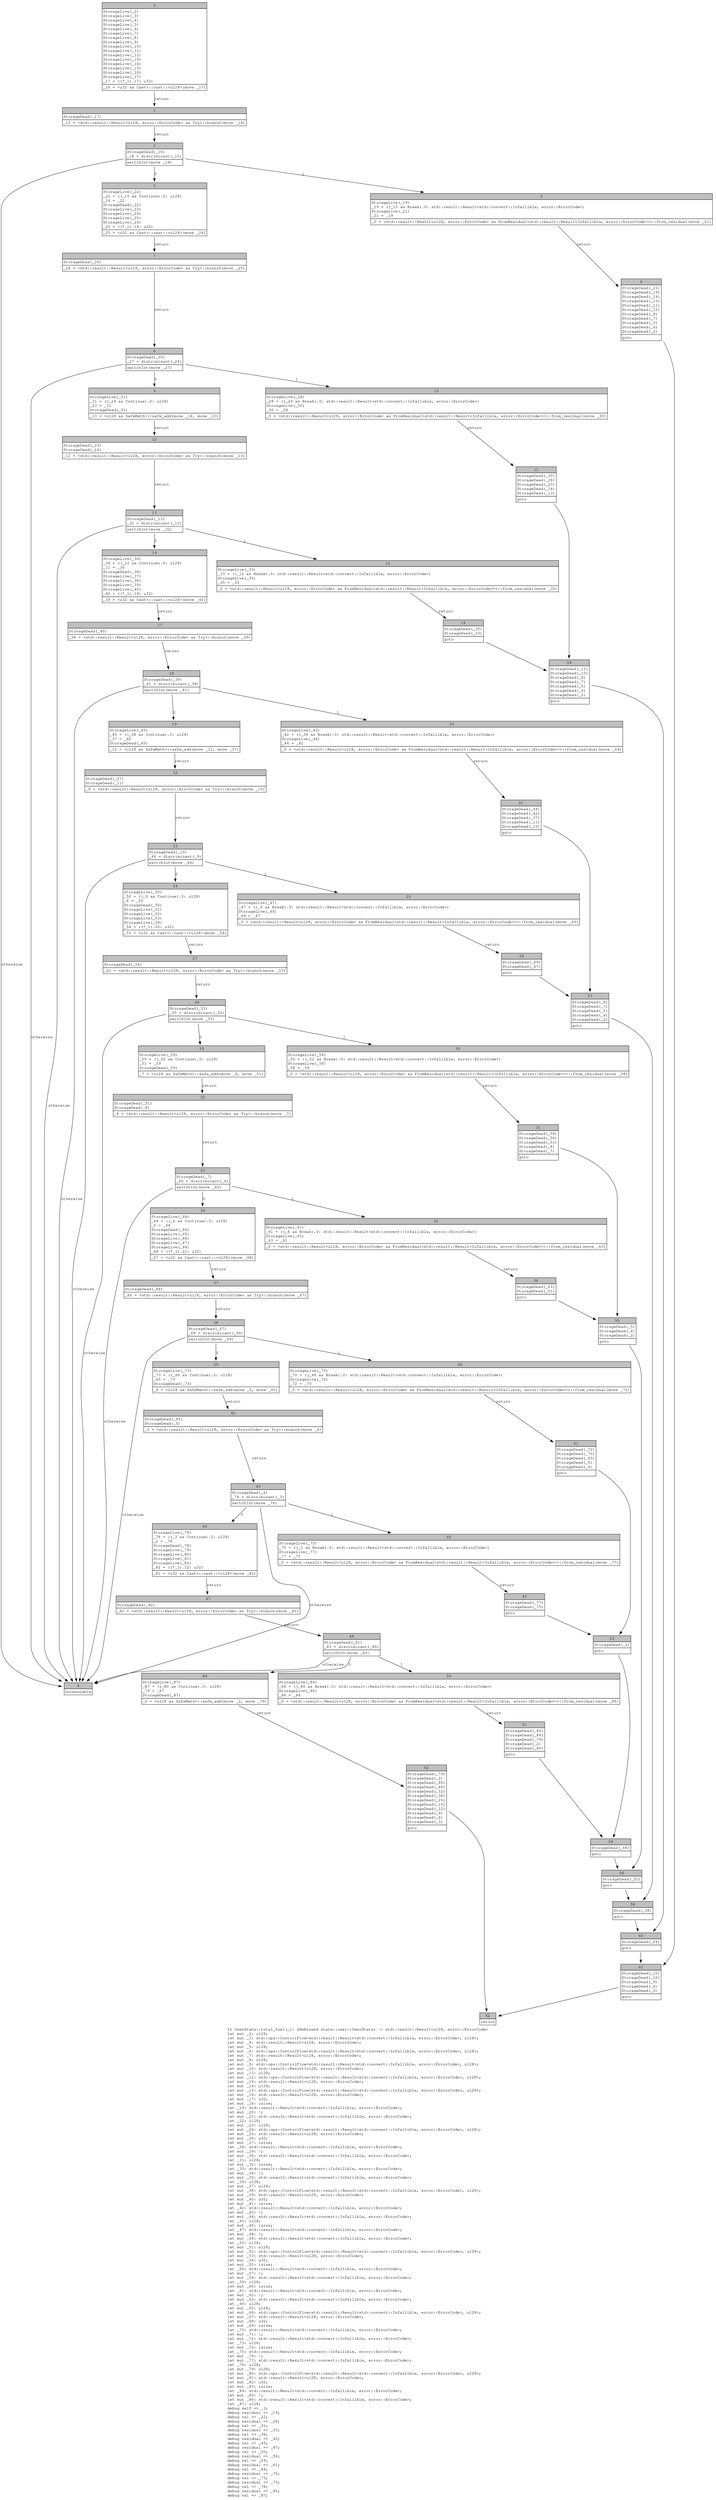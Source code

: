 digraph Mir_0_4430 {
    graph [fontname="Courier, monospace"];
    node [fontname="Courier, monospace"];
    edge [fontname="Courier, monospace"];
    label=<fn UserStats::total_fuel(_1: &amp;ReErased state::user::UserStats) -&gt; std::result::Result&lt;u128, error::ErrorCode&gt;<br align="left"/>let mut _2: u128;<br align="left"/>let mut _3: std::ops::ControlFlow&lt;std::result::Result&lt;std::convert::Infallible, error::ErrorCode&gt;, u128&gt;;<br align="left"/>let mut _4: std::result::Result&lt;u128, error::ErrorCode&gt;;<br align="left"/>let mut _5: u128;<br align="left"/>let mut _6: std::ops::ControlFlow&lt;std::result::Result&lt;std::convert::Infallible, error::ErrorCode&gt;, u128&gt;;<br align="left"/>let mut _7: std::result::Result&lt;u128, error::ErrorCode&gt;;<br align="left"/>let mut _8: u128;<br align="left"/>let mut _9: std::ops::ControlFlow&lt;std::result::Result&lt;std::convert::Infallible, error::ErrorCode&gt;, u128&gt;;<br align="left"/>let mut _10: std::result::Result&lt;u128, error::ErrorCode&gt;;<br align="left"/>let mut _11: u128;<br align="left"/>let mut _12: std::ops::ControlFlow&lt;std::result::Result&lt;std::convert::Infallible, error::ErrorCode&gt;, u128&gt;;<br align="left"/>let mut _13: std::result::Result&lt;u128, error::ErrorCode&gt;;<br align="left"/>let mut _14: u128;<br align="left"/>let mut _15: std::ops::ControlFlow&lt;std::result::Result&lt;std::convert::Infallible, error::ErrorCode&gt;, u128&gt;;<br align="left"/>let mut _16: std::result::Result&lt;u128, error::ErrorCode&gt;;<br align="left"/>let mut _17: u32;<br align="left"/>let mut _18: isize;<br align="left"/>let _19: std::result::Result&lt;std::convert::Infallible, error::ErrorCode&gt;;<br align="left"/>let mut _20: !;<br align="left"/>let mut _21: std::result::Result&lt;std::convert::Infallible, error::ErrorCode&gt;;<br align="left"/>let _22: u128;<br align="left"/>let mut _23: u128;<br align="left"/>let mut _24: std::ops::ControlFlow&lt;std::result::Result&lt;std::convert::Infallible, error::ErrorCode&gt;, u128&gt;;<br align="left"/>let mut _25: std::result::Result&lt;u128, error::ErrorCode&gt;;<br align="left"/>let mut _26: u32;<br align="left"/>let mut _27: isize;<br align="left"/>let _28: std::result::Result&lt;std::convert::Infallible, error::ErrorCode&gt;;<br align="left"/>let mut _29: !;<br align="left"/>let mut _30: std::result::Result&lt;std::convert::Infallible, error::ErrorCode&gt;;<br align="left"/>let _31: u128;<br align="left"/>let mut _32: isize;<br align="left"/>let _33: std::result::Result&lt;std::convert::Infallible, error::ErrorCode&gt;;<br align="left"/>let mut _34: !;<br align="left"/>let mut _35: std::result::Result&lt;std::convert::Infallible, error::ErrorCode&gt;;<br align="left"/>let _36: u128;<br align="left"/>let mut _37: u128;<br align="left"/>let mut _38: std::ops::ControlFlow&lt;std::result::Result&lt;std::convert::Infallible, error::ErrorCode&gt;, u128&gt;;<br align="left"/>let mut _39: std::result::Result&lt;u128, error::ErrorCode&gt;;<br align="left"/>let mut _40: u32;<br align="left"/>let mut _41: isize;<br align="left"/>let _42: std::result::Result&lt;std::convert::Infallible, error::ErrorCode&gt;;<br align="left"/>let mut _43: !;<br align="left"/>let mut _44: std::result::Result&lt;std::convert::Infallible, error::ErrorCode&gt;;<br align="left"/>let _45: u128;<br align="left"/>let mut _46: isize;<br align="left"/>let _47: std::result::Result&lt;std::convert::Infallible, error::ErrorCode&gt;;<br align="left"/>let mut _48: !;<br align="left"/>let mut _49: std::result::Result&lt;std::convert::Infallible, error::ErrorCode&gt;;<br align="left"/>let _50: u128;<br align="left"/>let mut _51: u128;<br align="left"/>let mut _52: std::ops::ControlFlow&lt;std::result::Result&lt;std::convert::Infallible, error::ErrorCode&gt;, u128&gt;;<br align="left"/>let mut _53: std::result::Result&lt;u128, error::ErrorCode&gt;;<br align="left"/>let mut _54: u32;<br align="left"/>let mut _55: isize;<br align="left"/>let _56: std::result::Result&lt;std::convert::Infallible, error::ErrorCode&gt;;<br align="left"/>let mut _57: !;<br align="left"/>let mut _58: std::result::Result&lt;std::convert::Infallible, error::ErrorCode&gt;;<br align="left"/>let _59: u128;<br align="left"/>let mut _60: isize;<br align="left"/>let _61: std::result::Result&lt;std::convert::Infallible, error::ErrorCode&gt;;<br align="left"/>let mut _62: !;<br align="left"/>let mut _63: std::result::Result&lt;std::convert::Infallible, error::ErrorCode&gt;;<br align="left"/>let _64: u128;<br align="left"/>let mut _65: u128;<br align="left"/>let mut _66: std::ops::ControlFlow&lt;std::result::Result&lt;std::convert::Infallible, error::ErrorCode&gt;, u128&gt;;<br align="left"/>let mut _67: std::result::Result&lt;u128, error::ErrorCode&gt;;<br align="left"/>let mut _68: u32;<br align="left"/>let mut _69: isize;<br align="left"/>let _70: std::result::Result&lt;std::convert::Infallible, error::ErrorCode&gt;;<br align="left"/>let mut _71: !;<br align="left"/>let mut _72: std::result::Result&lt;std::convert::Infallible, error::ErrorCode&gt;;<br align="left"/>let _73: u128;<br align="left"/>let mut _74: isize;<br align="left"/>let _75: std::result::Result&lt;std::convert::Infallible, error::ErrorCode&gt;;<br align="left"/>let mut _76: !;<br align="left"/>let mut _77: std::result::Result&lt;std::convert::Infallible, error::ErrorCode&gt;;<br align="left"/>let _78: u128;<br align="left"/>let mut _79: u128;<br align="left"/>let mut _80: std::ops::ControlFlow&lt;std::result::Result&lt;std::convert::Infallible, error::ErrorCode&gt;, u128&gt;;<br align="left"/>let mut _81: std::result::Result&lt;u128, error::ErrorCode&gt;;<br align="left"/>let mut _82: u32;<br align="left"/>let mut _83: isize;<br align="left"/>let _84: std::result::Result&lt;std::convert::Infallible, error::ErrorCode&gt;;<br align="left"/>let mut _85: !;<br align="left"/>let mut _86: std::result::Result&lt;std::convert::Infallible, error::ErrorCode&gt;;<br align="left"/>let _87: u128;<br align="left"/>debug self =&gt; _1;<br align="left"/>debug residual =&gt; _19;<br align="left"/>debug val =&gt; _22;<br align="left"/>debug residual =&gt; _28;<br align="left"/>debug val =&gt; _31;<br align="left"/>debug residual =&gt; _33;<br align="left"/>debug val =&gt; _36;<br align="left"/>debug residual =&gt; _42;<br align="left"/>debug val =&gt; _45;<br align="left"/>debug residual =&gt; _47;<br align="left"/>debug val =&gt; _50;<br align="left"/>debug residual =&gt; _56;<br align="left"/>debug val =&gt; _59;<br align="left"/>debug residual =&gt; _61;<br align="left"/>debug val =&gt; _64;<br align="left"/>debug residual =&gt; _70;<br align="left"/>debug val =&gt; _73;<br align="left"/>debug residual =&gt; _75;<br align="left"/>debug val =&gt; _78;<br align="left"/>debug residual =&gt; _84;<br align="left"/>debug val =&gt; _87;<br align="left"/>>;
    bb0__0_4430 [shape="none", label=<<table border="0" cellborder="1" cellspacing="0"><tr><td bgcolor="gray" align="center" colspan="1">0</td></tr><tr><td align="left" balign="left">StorageLive(_2)<br/>StorageLive(_3)<br/>StorageLive(_4)<br/>StorageLive(_5)<br/>StorageLive(_6)<br/>StorageLive(_7)<br/>StorageLive(_8)<br/>StorageLive(_9)<br/>StorageLive(_10)<br/>StorageLive(_11)<br/>StorageLive(_12)<br/>StorageLive(_13)<br/>StorageLive(_14)<br/>StorageLive(_15)<br/>StorageLive(_16)<br/>StorageLive(_17)<br/>_17 = ((*_1).17: u32)<br/></td></tr><tr><td align="left">_16 = &lt;u32 as Cast&gt;::cast::&lt;u128&gt;(move _17)</td></tr></table>>];
    bb1__0_4430 [shape="none", label=<<table border="0" cellborder="1" cellspacing="0"><tr><td bgcolor="gray" align="center" colspan="1">1</td></tr><tr><td align="left" balign="left">StorageDead(_17)<br/></td></tr><tr><td align="left">_15 = &lt;std::result::Result&lt;u128, error::ErrorCode&gt; as Try&gt;::branch(move _16)</td></tr></table>>];
    bb2__0_4430 [shape="none", label=<<table border="0" cellborder="1" cellspacing="0"><tr><td bgcolor="gray" align="center" colspan="1">2</td></tr><tr><td align="left" balign="left">StorageDead(_16)<br/>_18 = discriminant(_15)<br/></td></tr><tr><td align="left">switchInt(move _18)</td></tr></table>>];
    bb3__0_4430 [shape="none", label=<<table border="0" cellborder="1" cellspacing="0"><tr><td bgcolor="gray" align="center" colspan="1">3</td></tr><tr><td align="left" balign="left">StorageLive(_22)<br/>_22 = ((_15 as Continue).0: u128)<br/>_14 = _22<br/>StorageDead(_22)<br/>StorageLive(_23)<br/>StorageLive(_24)<br/>StorageLive(_25)<br/>StorageLive(_26)<br/>_26 = ((*_1).18: u32)<br/></td></tr><tr><td align="left">_25 = &lt;u32 as Cast&gt;::cast::&lt;u128&gt;(move _26)</td></tr></table>>];
    bb4__0_4430 [shape="none", label=<<table border="0" cellborder="1" cellspacing="0"><tr><td bgcolor="gray" align="center" colspan="1">4</td></tr><tr><td align="left">unreachable</td></tr></table>>];
    bb5__0_4430 [shape="none", label=<<table border="0" cellborder="1" cellspacing="0"><tr><td bgcolor="gray" align="center" colspan="1">5</td></tr><tr><td align="left" balign="left">StorageLive(_19)<br/>_19 = ((_15 as Break).0: std::result::Result&lt;std::convert::Infallible, error::ErrorCode&gt;)<br/>StorageLive(_21)<br/>_21 = _19<br/></td></tr><tr><td align="left">_0 = &lt;std::result::Result&lt;u128, error::ErrorCode&gt; as FromResidual&lt;std::result::Result&lt;Infallible, error::ErrorCode&gt;&gt;&gt;::from_residual(move _21)</td></tr></table>>];
    bb6__0_4430 [shape="none", label=<<table border="0" cellborder="1" cellspacing="0"><tr><td bgcolor="gray" align="center" colspan="1">6</td></tr><tr><td align="left" balign="left">StorageDead(_21)<br/>StorageDead(_19)<br/>StorageDead(_14)<br/>StorageDead(_13)<br/>StorageDead(_11)<br/>StorageDead(_10)<br/>StorageDead(_8)<br/>StorageDead(_7)<br/>StorageDead(_5)<br/>StorageDead(_4)<br/>StorageDead(_2)<br/></td></tr><tr><td align="left">goto</td></tr></table>>];
    bb7__0_4430 [shape="none", label=<<table border="0" cellborder="1" cellspacing="0"><tr><td bgcolor="gray" align="center" colspan="1">7</td></tr><tr><td align="left" balign="left">StorageDead(_26)<br/></td></tr><tr><td align="left">_24 = &lt;std::result::Result&lt;u128, error::ErrorCode&gt; as Try&gt;::branch(move _25)</td></tr></table>>];
    bb8__0_4430 [shape="none", label=<<table border="0" cellborder="1" cellspacing="0"><tr><td bgcolor="gray" align="center" colspan="1">8</td></tr><tr><td align="left" balign="left">StorageDead(_25)<br/>_27 = discriminant(_24)<br/></td></tr><tr><td align="left">switchInt(move _27)</td></tr></table>>];
    bb9__0_4430 [shape="none", label=<<table border="0" cellborder="1" cellspacing="0"><tr><td bgcolor="gray" align="center" colspan="1">9</td></tr><tr><td align="left" balign="left">StorageLive(_31)<br/>_31 = ((_24 as Continue).0: u128)<br/>_23 = _31<br/>StorageDead(_31)<br/></td></tr><tr><td align="left">_13 = &lt;u128 as SafeMath&gt;::safe_add(move _14, move _23)</td></tr></table>>];
    bb10__0_4430 [shape="none", label=<<table border="0" cellborder="1" cellspacing="0"><tr><td bgcolor="gray" align="center" colspan="1">10</td></tr><tr><td align="left" balign="left">StorageLive(_28)<br/>_28 = ((_24 as Break).0: std::result::Result&lt;std::convert::Infallible, error::ErrorCode&gt;)<br/>StorageLive(_30)<br/>_30 = _28<br/></td></tr><tr><td align="left">_0 = &lt;std::result::Result&lt;u128, error::ErrorCode&gt; as FromResidual&lt;std::result::Result&lt;Infallible, error::ErrorCode&gt;&gt;&gt;::from_residual(move _30)</td></tr></table>>];
    bb11__0_4430 [shape="none", label=<<table border="0" cellborder="1" cellspacing="0"><tr><td bgcolor="gray" align="center" colspan="1">11</td></tr><tr><td align="left" balign="left">StorageDead(_30)<br/>StorageDead(_28)<br/>StorageDead(_23)<br/>StorageDead(_14)<br/>StorageDead(_13)<br/></td></tr><tr><td align="left">goto</td></tr></table>>];
    bb12__0_4430 [shape="none", label=<<table border="0" cellborder="1" cellspacing="0"><tr><td bgcolor="gray" align="center" colspan="1">12</td></tr><tr><td align="left" balign="left">StorageDead(_23)<br/>StorageDead(_14)<br/></td></tr><tr><td align="left">_12 = &lt;std::result::Result&lt;u128, error::ErrorCode&gt; as Try&gt;::branch(move _13)</td></tr></table>>];
    bb13__0_4430 [shape="none", label=<<table border="0" cellborder="1" cellspacing="0"><tr><td bgcolor="gray" align="center" colspan="1">13</td></tr><tr><td align="left" balign="left">StorageDead(_13)<br/>_32 = discriminant(_12)<br/></td></tr><tr><td align="left">switchInt(move _32)</td></tr></table>>];
    bb14__0_4430 [shape="none", label=<<table border="0" cellborder="1" cellspacing="0"><tr><td bgcolor="gray" align="center" colspan="1">14</td></tr><tr><td align="left" balign="left">StorageLive(_36)<br/>_36 = ((_12 as Continue).0: u128)<br/>_11 = _36<br/>StorageDead(_36)<br/>StorageLive(_37)<br/>StorageLive(_38)<br/>StorageLive(_39)<br/>StorageLive(_40)<br/>_40 = ((*_1).19: u32)<br/></td></tr><tr><td align="left">_39 = &lt;u32 as Cast&gt;::cast::&lt;u128&gt;(move _40)</td></tr></table>>];
    bb15__0_4430 [shape="none", label=<<table border="0" cellborder="1" cellspacing="0"><tr><td bgcolor="gray" align="center" colspan="1">15</td></tr><tr><td align="left" balign="left">StorageLive(_33)<br/>_33 = ((_12 as Break).0: std::result::Result&lt;std::convert::Infallible, error::ErrorCode&gt;)<br/>StorageLive(_35)<br/>_35 = _33<br/></td></tr><tr><td align="left">_0 = &lt;std::result::Result&lt;u128, error::ErrorCode&gt; as FromResidual&lt;std::result::Result&lt;Infallible, error::ErrorCode&gt;&gt;&gt;::from_residual(move _35)</td></tr></table>>];
    bb16__0_4430 [shape="none", label=<<table border="0" cellborder="1" cellspacing="0"><tr><td bgcolor="gray" align="center" colspan="1">16</td></tr><tr><td align="left" balign="left">StorageDead(_35)<br/>StorageDead(_33)<br/></td></tr><tr><td align="left">goto</td></tr></table>>];
    bb17__0_4430 [shape="none", label=<<table border="0" cellborder="1" cellspacing="0"><tr><td bgcolor="gray" align="center" colspan="1">17</td></tr><tr><td align="left" balign="left">StorageDead(_40)<br/></td></tr><tr><td align="left">_38 = &lt;std::result::Result&lt;u128, error::ErrorCode&gt; as Try&gt;::branch(move _39)</td></tr></table>>];
    bb18__0_4430 [shape="none", label=<<table border="0" cellborder="1" cellspacing="0"><tr><td bgcolor="gray" align="center" colspan="1">18</td></tr><tr><td align="left" balign="left">StorageDead(_39)<br/>_41 = discriminant(_38)<br/></td></tr><tr><td align="left">switchInt(move _41)</td></tr></table>>];
    bb19__0_4430 [shape="none", label=<<table border="0" cellborder="1" cellspacing="0"><tr><td bgcolor="gray" align="center" colspan="1">19</td></tr><tr><td align="left" balign="left">StorageLive(_45)<br/>_45 = ((_38 as Continue).0: u128)<br/>_37 = _45<br/>StorageDead(_45)<br/></td></tr><tr><td align="left">_10 = &lt;u128 as SafeMath&gt;::safe_add(move _11, move _37)</td></tr></table>>];
    bb20__0_4430 [shape="none", label=<<table border="0" cellborder="1" cellspacing="0"><tr><td bgcolor="gray" align="center" colspan="1">20</td></tr><tr><td align="left" balign="left">StorageLive(_42)<br/>_42 = ((_38 as Break).0: std::result::Result&lt;std::convert::Infallible, error::ErrorCode&gt;)<br/>StorageLive(_44)<br/>_44 = _42<br/></td></tr><tr><td align="left">_0 = &lt;std::result::Result&lt;u128, error::ErrorCode&gt; as FromResidual&lt;std::result::Result&lt;Infallible, error::ErrorCode&gt;&gt;&gt;::from_residual(move _44)</td></tr></table>>];
    bb21__0_4430 [shape="none", label=<<table border="0" cellborder="1" cellspacing="0"><tr><td bgcolor="gray" align="center" colspan="1">21</td></tr><tr><td align="left" balign="left">StorageDead(_44)<br/>StorageDead(_42)<br/>StorageDead(_37)<br/>StorageDead(_11)<br/>StorageDead(_10)<br/></td></tr><tr><td align="left">goto</td></tr></table>>];
    bb22__0_4430 [shape="none", label=<<table border="0" cellborder="1" cellspacing="0"><tr><td bgcolor="gray" align="center" colspan="1">22</td></tr><tr><td align="left" balign="left">StorageDead(_37)<br/>StorageDead(_11)<br/></td></tr><tr><td align="left">_9 = &lt;std::result::Result&lt;u128, error::ErrorCode&gt; as Try&gt;::branch(move _10)</td></tr></table>>];
    bb23__0_4430 [shape="none", label=<<table border="0" cellborder="1" cellspacing="0"><tr><td bgcolor="gray" align="center" colspan="1">23</td></tr><tr><td align="left" balign="left">StorageDead(_10)<br/>_46 = discriminant(_9)<br/></td></tr><tr><td align="left">switchInt(move _46)</td></tr></table>>];
    bb24__0_4430 [shape="none", label=<<table border="0" cellborder="1" cellspacing="0"><tr><td bgcolor="gray" align="center" colspan="1">24</td></tr><tr><td align="left" balign="left">StorageLive(_50)<br/>_50 = ((_9 as Continue).0: u128)<br/>_8 = _50<br/>StorageDead(_50)<br/>StorageLive(_51)<br/>StorageLive(_52)<br/>StorageLive(_53)<br/>StorageLive(_54)<br/>_54 = ((*_1).20: u32)<br/></td></tr><tr><td align="left">_53 = &lt;u32 as Cast&gt;::cast::&lt;u128&gt;(move _54)</td></tr></table>>];
    bb25__0_4430 [shape="none", label=<<table border="0" cellborder="1" cellspacing="0"><tr><td bgcolor="gray" align="center" colspan="1">25</td></tr><tr><td align="left" balign="left">StorageLive(_47)<br/>_47 = ((_9 as Break).0: std::result::Result&lt;std::convert::Infallible, error::ErrorCode&gt;)<br/>StorageLive(_49)<br/>_49 = _47<br/></td></tr><tr><td align="left">_0 = &lt;std::result::Result&lt;u128, error::ErrorCode&gt; as FromResidual&lt;std::result::Result&lt;Infallible, error::ErrorCode&gt;&gt;&gt;::from_residual(move _49)</td></tr></table>>];
    bb26__0_4430 [shape="none", label=<<table border="0" cellborder="1" cellspacing="0"><tr><td bgcolor="gray" align="center" colspan="1">26</td></tr><tr><td align="left" balign="left">StorageDead(_49)<br/>StorageDead(_47)<br/></td></tr><tr><td align="left">goto</td></tr></table>>];
    bb27__0_4430 [shape="none", label=<<table border="0" cellborder="1" cellspacing="0"><tr><td bgcolor="gray" align="center" colspan="1">27</td></tr><tr><td align="left" balign="left">StorageDead(_54)<br/></td></tr><tr><td align="left">_52 = &lt;std::result::Result&lt;u128, error::ErrorCode&gt; as Try&gt;::branch(move _53)</td></tr></table>>];
    bb28__0_4430 [shape="none", label=<<table border="0" cellborder="1" cellspacing="0"><tr><td bgcolor="gray" align="center" colspan="1">28</td></tr><tr><td align="left" balign="left">StorageDead(_53)<br/>_55 = discriminant(_52)<br/></td></tr><tr><td align="left">switchInt(move _55)</td></tr></table>>];
    bb29__0_4430 [shape="none", label=<<table border="0" cellborder="1" cellspacing="0"><tr><td bgcolor="gray" align="center" colspan="1">29</td></tr><tr><td align="left" balign="left">StorageLive(_59)<br/>_59 = ((_52 as Continue).0: u128)<br/>_51 = _59<br/>StorageDead(_59)<br/></td></tr><tr><td align="left">_7 = &lt;u128 as SafeMath&gt;::safe_add(move _8, move _51)</td></tr></table>>];
    bb30__0_4430 [shape="none", label=<<table border="0" cellborder="1" cellspacing="0"><tr><td bgcolor="gray" align="center" colspan="1">30</td></tr><tr><td align="left" balign="left">StorageLive(_56)<br/>_56 = ((_52 as Break).0: std::result::Result&lt;std::convert::Infallible, error::ErrorCode&gt;)<br/>StorageLive(_58)<br/>_58 = _56<br/></td></tr><tr><td align="left">_0 = &lt;std::result::Result&lt;u128, error::ErrorCode&gt; as FromResidual&lt;std::result::Result&lt;Infallible, error::ErrorCode&gt;&gt;&gt;::from_residual(move _58)</td></tr></table>>];
    bb31__0_4430 [shape="none", label=<<table border="0" cellborder="1" cellspacing="0"><tr><td bgcolor="gray" align="center" colspan="1">31</td></tr><tr><td align="left" balign="left">StorageDead(_58)<br/>StorageDead(_56)<br/>StorageDead(_51)<br/>StorageDead(_8)<br/>StorageDead(_7)<br/></td></tr><tr><td align="left">goto</td></tr></table>>];
    bb32__0_4430 [shape="none", label=<<table border="0" cellborder="1" cellspacing="0"><tr><td bgcolor="gray" align="center" colspan="1">32</td></tr><tr><td align="left" balign="left">StorageDead(_51)<br/>StorageDead(_8)<br/></td></tr><tr><td align="left">_6 = &lt;std::result::Result&lt;u128, error::ErrorCode&gt; as Try&gt;::branch(move _7)</td></tr></table>>];
    bb33__0_4430 [shape="none", label=<<table border="0" cellborder="1" cellspacing="0"><tr><td bgcolor="gray" align="center" colspan="1">33</td></tr><tr><td align="left" balign="left">StorageDead(_7)<br/>_60 = discriminant(_6)<br/></td></tr><tr><td align="left">switchInt(move _60)</td></tr></table>>];
    bb34__0_4430 [shape="none", label=<<table border="0" cellborder="1" cellspacing="0"><tr><td bgcolor="gray" align="center" colspan="1">34</td></tr><tr><td align="left" balign="left">StorageLive(_64)<br/>_64 = ((_6 as Continue).0: u128)<br/>_5 = _64<br/>StorageDead(_64)<br/>StorageLive(_65)<br/>StorageLive(_66)<br/>StorageLive(_67)<br/>StorageLive(_68)<br/>_68 = ((*_1).21: u32)<br/></td></tr><tr><td align="left">_67 = &lt;u32 as Cast&gt;::cast::&lt;u128&gt;(move _68)</td></tr></table>>];
    bb35__0_4430 [shape="none", label=<<table border="0" cellborder="1" cellspacing="0"><tr><td bgcolor="gray" align="center" colspan="1">35</td></tr><tr><td align="left" balign="left">StorageLive(_61)<br/>_61 = ((_6 as Break).0: std::result::Result&lt;std::convert::Infallible, error::ErrorCode&gt;)<br/>StorageLive(_63)<br/>_63 = _61<br/></td></tr><tr><td align="left">_0 = &lt;std::result::Result&lt;u128, error::ErrorCode&gt; as FromResidual&lt;std::result::Result&lt;Infallible, error::ErrorCode&gt;&gt;&gt;::from_residual(move _63)</td></tr></table>>];
    bb36__0_4430 [shape="none", label=<<table border="0" cellborder="1" cellspacing="0"><tr><td bgcolor="gray" align="center" colspan="1">36</td></tr><tr><td align="left" balign="left">StorageDead(_63)<br/>StorageDead(_61)<br/></td></tr><tr><td align="left">goto</td></tr></table>>];
    bb37__0_4430 [shape="none", label=<<table border="0" cellborder="1" cellspacing="0"><tr><td bgcolor="gray" align="center" colspan="1">37</td></tr><tr><td align="left" balign="left">StorageDead(_68)<br/></td></tr><tr><td align="left">_66 = &lt;std::result::Result&lt;u128, error::ErrorCode&gt; as Try&gt;::branch(move _67)</td></tr></table>>];
    bb38__0_4430 [shape="none", label=<<table border="0" cellborder="1" cellspacing="0"><tr><td bgcolor="gray" align="center" colspan="1">38</td></tr><tr><td align="left" balign="left">StorageDead(_67)<br/>_69 = discriminant(_66)<br/></td></tr><tr><td align="left">switchInt(move _69)</td></tr></table>>];
    bb39__0_4430 [shape="none", label=<<table border="0" cellborder="1" cellspacing="0"><tr><td bgcolor="gray" align="center" colspan="1">39</td></tr><tr><td align="left" balign="left">StorageLive(_73)<br/>_73 = ((_66 as Continue).0: u128)<br/>_65 = _73<br/>StorageDead(_73)<br/></td></tr><tr><td align="left">_4 = &lt;u128 as SafeMath&gt;::safe_add(move _5, move _65)</td></tr></table>>];
    bb40__0_4430 [shape="none", label=<<table border="0" cellborder="1" cellspacing="0"><tr><td bgcolor="gray" align="center" colspan="1">40</td></tr><tr><td align="left" balign="left">StorageLive(_70)<br/>_70 = ((_66 as Break).0: std::result::Result&lt;std::convert::Infallible, error::ErrorCode&gt;)<br/>StorageLive(_72)<br/>_72 = _70<br/></td></tr><tr><td align="left">_0 = &lt;std::result::Result&lt;u128, error::ErrorCode&gt; as FromResidual&lt;std::result::Result&lt;Infallible, error::ErrorCode&gt;&gt;&gt;::from_residual(move _72)</td></tr></table>>];
    bb41__0_4430 [shape="none", label=<<table border="0" cellborder="1" cellspacing="0"><tr><td bgcolor="gray" align="center" colspan="1">41</td></tr><tr><td align="left" balign="left">StorageDead(_72)<br/>StorageDead(_70)<br/>StorageDead(_65)<br/>StorageDead(_5)<br/>StorageDead(_4)<br/></td></tr><tr><td align="left">goto</td></tr></table>>];
    bb42__0_4430 [shape="none", label=<<table border="0" cellborder="1" cellspacing="0"><tr><td bgcolor="gray" align="center" colspan="1">42</td></tr><tr><td align="left" balign="left">StorageDead(_65)<br/>StorageDead(_5)<br/></td></tr><tr><td align="left">_3 = &lt;std::result::Result&lt;u128, error::ErrorCode&gt; as Try&gt;::branch(move _4)</td></tr></table>>];
    bb43__0_4430 [shape="none", label=<<table border="0" cellborder="1" cellspacing="0"><tr><td bgcolor="gray" align="center" colspan="1">43</td></tr><tr><td align="left" balign="left">StorageDead(_4)<br/>_74 = discriminant(_3)<br/></td></tr><tr><td align="left">switchInt(move _74)</td></tr></table>>];
    bb44__0_4430 [shape="none", label=<<table border="0" cellborder="1" cellspacing="0"><tr><td bgcolor="gray" align="center" colspan="1">44</td></tr><tr><td align="left" balign="left">StorageLive(_78)<br/>_78 = ((_3 as Continue).0: u128)<br/>_2 = _78<br/>StorageDead(_78)<br/>StorageLive(_79)<br/>StorageLive(_80)<br/>StorageLive(_81)<br/>StorageLive(_82)<br/>_82 = ((*_1).22: u32)<br/></td></tr><tr><td align="left">_81 = &lt;u32 as Cast&gt;::cast::&lt;u128&gt;(move _82)</td></tr></table>>];
    bb45__0_4430 [shape="none", label=<<table border="0" cellborder="1" cellspacing="0"><tr><td bgcolor="gray" align="center" colspan="1">45</td></tr><tr><td align="left" balign="left">StorageLive(_75)<br/>_75 = ((_3 as Break).0: std::result::Result&lt;std::convert::Infallible, error::ErrorCode&gt;)<br/>StorageLive(_77)<br/>_77 = _75<br/></td></tr><tr><td align="left">_0 = &lt;std::result::Result&lt;u128, error::ErrorCode&gt; as FromResidual&lt;std::result::Result&lt;Infallible, error::ErrorCode&gt;&gt;&gt;::from_residual(move _77)</td></tr></table>>];
    bb46__0_4430 [shape="none", label=<<table border="0" cellborder="1" cellspacing="0"><tr><td bgcolor="gray" align="center" colspan="1">46</td></tr><tr><td align="left" balign="left">StorageDead(_77)<br/>StorageDead(_75)<br/></td></tr><tr><td align="left">goto</td></tr></table>>];
    bb47__0_4430 [shape="none", label=<<table border="0" cellborder="1" cellspacing="0"><tr><td bgcolor="gray" align="center" colspan="1">47</td></tr><tr><td align="left" balign="left">StorageDead(_82)<br/></td></tr><tr><td align="left">_80 = &lt;std::result::Result&lt;u128, error::ErrorCode&gt; as Try&gt;::branch(move _81)</td></tr></table>>];
    bb48__0_4430 [shape="none", label=<<table border="0" cellborder="1" cellspacing="0"><tr><td bgcolor="gray" align="center" colspan="1">48</td></tr><tr><td align="left" balign="left">StorageDead(_81)<br/>_83 = discriminant(_80)<br/></td></tr><tr><td align="left">switchInt(move _83)</td></tr></table>>];
    bb49__0_4430 [shape="none", label=<<table border="0" cellborder="1" cellspacing="0"><tr><td bgcolor="gray" align="center" colspan="1">49</td></tr><tr><td align="left" balign="left">StorageLive(_87)<br/>_87 = ((_80 as Continue).0: u128)<br/>_79 = _87<br/>StorageDead(_87)<br/></td></tr><tr><td align="left">_0 = &lt;u128 as SafeMath&gt;::safe_add(move _2, move _79)</td></tr></table>>];
    bb50__0_4430 [shape="none", label=<<table border="0" cellborder="1" cellspacing="0"><tr><td bgcolor="gray" align="center" colspan="1">50</td></tr><tr><td align="left" balign="left">StorageLive(_84)<br/>_84 = ((_80 as Break).0: std::result::Result&lt;std::convert::Infallible, error::ErrorCode&gt;)<br/>StorageLive(_86)<br/>_86 = _84<br/></td></tr><tr><td align="left">_0 = &lt;std::result::Result&lt;u128, error::ErrorCode&gt; as FromResidual&lt;std::result::Result&lt;Infallible, error::ErrorCode&gt;&gt;&gt;::from_residual(move _86)</td></tr></table>>];
    bb51__0_4430 [shape="none", label=<<table border="0" cellborder="1" cellspacing="0"><tr><td bgcolor="gray" align="center" colspan="1">51</td></tr><tr><td align="left" balign="left">StorageDead(_86)<br/>StorageDead(_84)<br/>StorageDead(_79)<br/>StorageDead(_2)<br/>StorageDead(_80)<br/></td></tr><tr><td align="left">goto</td></tr></table>>];
    bb52__0_4430 [shape="none", label=<<table border="0" cellborder="1" cellspacing="0"><tr><td bgcolor="gray" align="center" colspan="1">52</td></tr><tr><td align="left" balign="left">StorageDead(_79)<br/>StorageDead(_2)<br/>StorageDead(_80)<br/>StorageDead(_66)<br/>StorageDead(_52)<br/>StorageDead(_38)<br/>StorageDead(_24)<br/>StorageDead(_15)<br/>StorageDead(_12)<br/>StorageDead(_9)<br/>StorageDead(_6)<br/>StorageDead(_3)<br/></td></tr><tr><td align="left">goto</td></tr></table>>];
    bb53__0_4430 [shape="none", label=<<table border="0" cellborder="1" cellspacing="0"><tr><td bgcolor="gray" align="center" colspan="1">53</td></tr><tr><td align="left" balign="left">StorageDead(_2)<br/></td></tr><tr><td align="left">goto</td></tr></table>>];
    bb54__0_4430 [shape="none", label=<<table border="0" cellborder="1" cellspacing="0"><tr><td bgcolor="gray" align="center" colspan="1">54</td></tr><tr><td align="left" balign="left">StorageDead(_66)<br/></td></tr><tr><td align="left">goto</td></tr></table>>];
    bb55__0_4430 [shape="none", label=<<table border="0" cellborder="1" cellspacing="0"><tr><td bgcolor="gray" align="center" colspan="1">55</td></tr><tr><td align="left" balign="left">StorageDead(_5)<br/>StorageDead(_4)<br/>StorageDead(_2)<br/></td></tr><tr><td align="left">goto</td></tr></table>>];
    bb56__0_4430 [shape="none", label=<<table border="0" cellborder="1" cellspacing="0"><tr><td bgcolor="gray" align="center" colspan="1">56</td></tr><tr><td align="left" balign="left">StorageDead(_52)<br/></td></tr><tr><td align="left">goto</td></tr></table>>];
    bb57__0_4430 [shape="none", label=<<table border="0" cellborder="1" cellspacing="0"><tr><td bgcolor="gray" align="center" colspan="1">57</td></tr><tr><td align="left" balign="left">StorageDead(_8)<br/>StorageDead(_7)<br/>StorageDead(_5)<br/>StorageDead(_4)<br/>StorageDead(_2)<br/></td></tr><tr><td align="left">goto</td></tr></table>>];
    bb58__0_4430 [shape="none", label=<<table border="0" cellborder="1" cellspacing="0"><tr><td bgcolor="gray" align="center" colspan="1">58</td></tr><tr><td align="left" balign="left">StorageDead(_38)<br/></td></tr><tr><td align="left">goto</td></tr></table>>];
    bb59__0_4430 [shape="none", label=<<table border="0" cellborder="1" cellspacing="0"><tr><td bgcolor="gray" align="center" colspan="1">59</td></tr><tr><td align="left" balign="left">StorageDead(_11)<br/>StorageDead(_10)<br/>StorageDead(_8)<br/>StorageDead(_7)<br/>StorageDead(_5)<br/>StorageDead(_4)<br/>StorageDead(_2)<br/></td></tr><tr><td align="left">goto</td></tr></table>>];
    bb60__0_4430 [shape="none", label=<<table border="0" cellborder="1" cellspacing="0"><tr><td bgcolor="gray" align="center" colspan="1">60</td></tr><tr><td align="left" balign="left">StorageDead(_24)<br/></td></tr><tr><td align="left">goto</td></tr></table>>];
    bb61__0_4430 [shape="none", label=<<table border="0" cellborder="1" cellspacing="0"><tr><td bgcolor="gray" align="center" colspan="1">61</td></tr><tr><td align="left" balign="left">StorageDead(_15)<br/>StorageDead(_12)<br/>StorageDead(_9)<br/>StorageDead(_6)<br/>StorageDead(_3)<br/></td></tr><tr><td align="left">goto</td></tr></table>>];
    bb62__0_4430 [shape="none", label=<<table border="0" cellborder="1" cellspacing="0"><tr><td bgcolor="gray" align="center" colspan="1">62</td></tr><tr><td align="left">return</td></tr></table>>];
    bb0__0_4430 -> bb1__0_4430 [label="return"];
    bb1__0_4430 -> bb2__0_4430 [label="return"];
    bb2__0_4430 -> bb3__0_4430 [label="0"];
    bb2__0_4430 -> bb5__0_4430 [label="1"];
    bb2__0_4430 -> bb4__0_4430 [label="otherwise"];
    bb3__0_4430 -> bb7__0_4430 [label="return"];
    bb5__0_4430 -> bb6__0_4430 [label="return"];
    bb6__0_4430 -> bb61__0_4430 [label=""];
    bb7__0_4430 -> bb8__0_4430 [label="return"];
    bb8__0_4430 -> bb9__0_4430 [label="0"];
    bb8__0_4430 -> bb10__0_4430 [label="1"];
    bb8__0_4430 -> bb4__0_4430 [label="otherwise"];
    bb9__0_4430 -> bb12__0_4430 [label="return"];
    bb10__0_4430 -> bb11__0_4430 [label="return"];
    bb11__0_4430 -> bb59__0_4430 [label=""];
    bb12__0_4430 -> bb13__0_4430 [label="return"];
    bb13__0_4430 -> bb14__0_4430 [label="0"];
    bb13__0_4430 -> bb15__0_4430 [label="1"];
    bb13__0_4430 -> bb4__0_4430 [label="otherwise"];
    bb14__0_4430 -> bb17__0_4430 [label="return"];
    bb15__0_4430 -> bb16__0_4430 [label="return"];
    bb16__0_4430 -> bb59__0_4430 [label=""];
    bb17__0_4430 -> bb18__0_4430 [label="return"];
    bb18__0_4430 -> bb19__0_4430 [label="0"];
    bb18__0_4430 -> bb20__0_4430 [label="1"];
    bb18__0_4430 -> bb4__0_4430 [label="otherwise"];
    bb19__0_4430 -> bb22__0_4430 [label="return"];
    bb20__0_4430 -> bb21__0_4430 [label="return"];
    bb21__0_4430 -> bb57__0_4430 [label=""];
    bb22__0_4430 -> bb23__0_4430 [label="return"];
    bb23__0_4430 -> bb24__0_4430 [label="0"];
    bb23__0_4430 -> bb25__0_4430 [label="1"];
    bb23__0_4430 -> bb4__0_4430 [label="otherwise"];
    bb24__0_4430 -> bb27__0_4430 [label="return"];
    bb25__0_4430 -> bb26__0_4430 [label="return"];
    bb26__0_4430 -> bb57__0_4430 [label=""];
    bb27__0_4430 -> bb28__0_4430 [label="return"];
    bb28__0_4430 -> bb29__0_4430 [label="0"];
    bb28__0_4430 -> bb30__0_4430 [label="1"];
    bb28__0_4430 -> bb4__0_4430 [label="otherwise"];
    bb29__0_4430 -> bb32__0_4430 [label="return"];
    bb30__0_4430 -> bb31__0_4430 [label="return"];
    bb31__0_4430 -> bb55__0_4430 [label=""];
    bb32__0_4430 -> bb33__0_4430 [label="return"];
    bb33__0_4430 -> bb34__0_4430 [label="0"];
    bb33__0_4430 -> bb35__0_4430 [label="1"];
    bb33__0_4430 -> bb4__0_4430 [label="otherwise"];
    bb34__0_4430 -> bb37__0_4430 [label="return"];
    bb35__0_4430 -> bb36__0_4430 [label="return"];
    bb36__0_4430 -> bb55__0_4430 [label=""];
    bb37__0_4430 -> bb38__0_4430 [label="return"];
    bb38__0_4430 -> bb39__0_4430 [label="0"];
    bb38__0_4430 -> bb40__0_4430 [label="1"];
    bb38__0_4430 -> bb4__0_4430 [label="otherwise"];
    bb39__0_4430 -> bb42__0_4430 [label="return"];
    bb40__0_4430 -> bb41__0_4430 [label="return"];
    bb41__0_4430 -> bb53__0_4430 [label=""];
    bb42__0_4430 -> bb43__0_4430 [label="return"];
    bb43__0_4430 -> bb44__0_4430 [label="0"];
    bb43__0_4430 -> bb45__0_4430 [label="1"];
    bb43__0_4430 -> bb4__0_4430 [label="otherwise"];
    bb44__0_4430 -> bb47__0_4430 [label="return"];
    bb45__0_4430 -> bb46__0_4430 [label="return"];
    bb46__0_4430 -> bb53__0_4430 [label=""];
    bb47__0_4430 -> bb48__0_4430 [label="return"];
    bb48__0_4430 -> bb49__0_4430 [label="0"];
    bb48__0_4430 -> bb50__0_4430 [label="1"];
    bb48__0_4430 -> bb4__0_4430 [label="otherwise"];
    bb49__0_4430 -> bb52__0_4430 [label="return"];
    bb50__0_4430 -> bb51__0_4430 [label="return"];
    bb51__0_4430 -> bb54__0_4430 [label=""];
    bb52__0_4430 -> bb62__0_4430 [label=""];
    bb53__0_4430 -> bb54__0_4430 [label=""];
    bb54__0_4430 -> bb56__0_4430 [label=""];
    bb55__0_4430 -> bb56__0_4430 [label=""];
    bb56__0_4430 -> bb58__0_4430 [label=""];
    bb57__0_4430 -> bb58__0_4430 [label=""];
    bb58__0_4430 -> bb60__0_4430 [label=""];
    bb59__0_4430 -> bb60__0_4430 [label=""];
    bb60__0_4430 -> bb61__0_4430 [label=""];
    bb61__0_4430 -> bb62__0_4430 [label=""];
}
